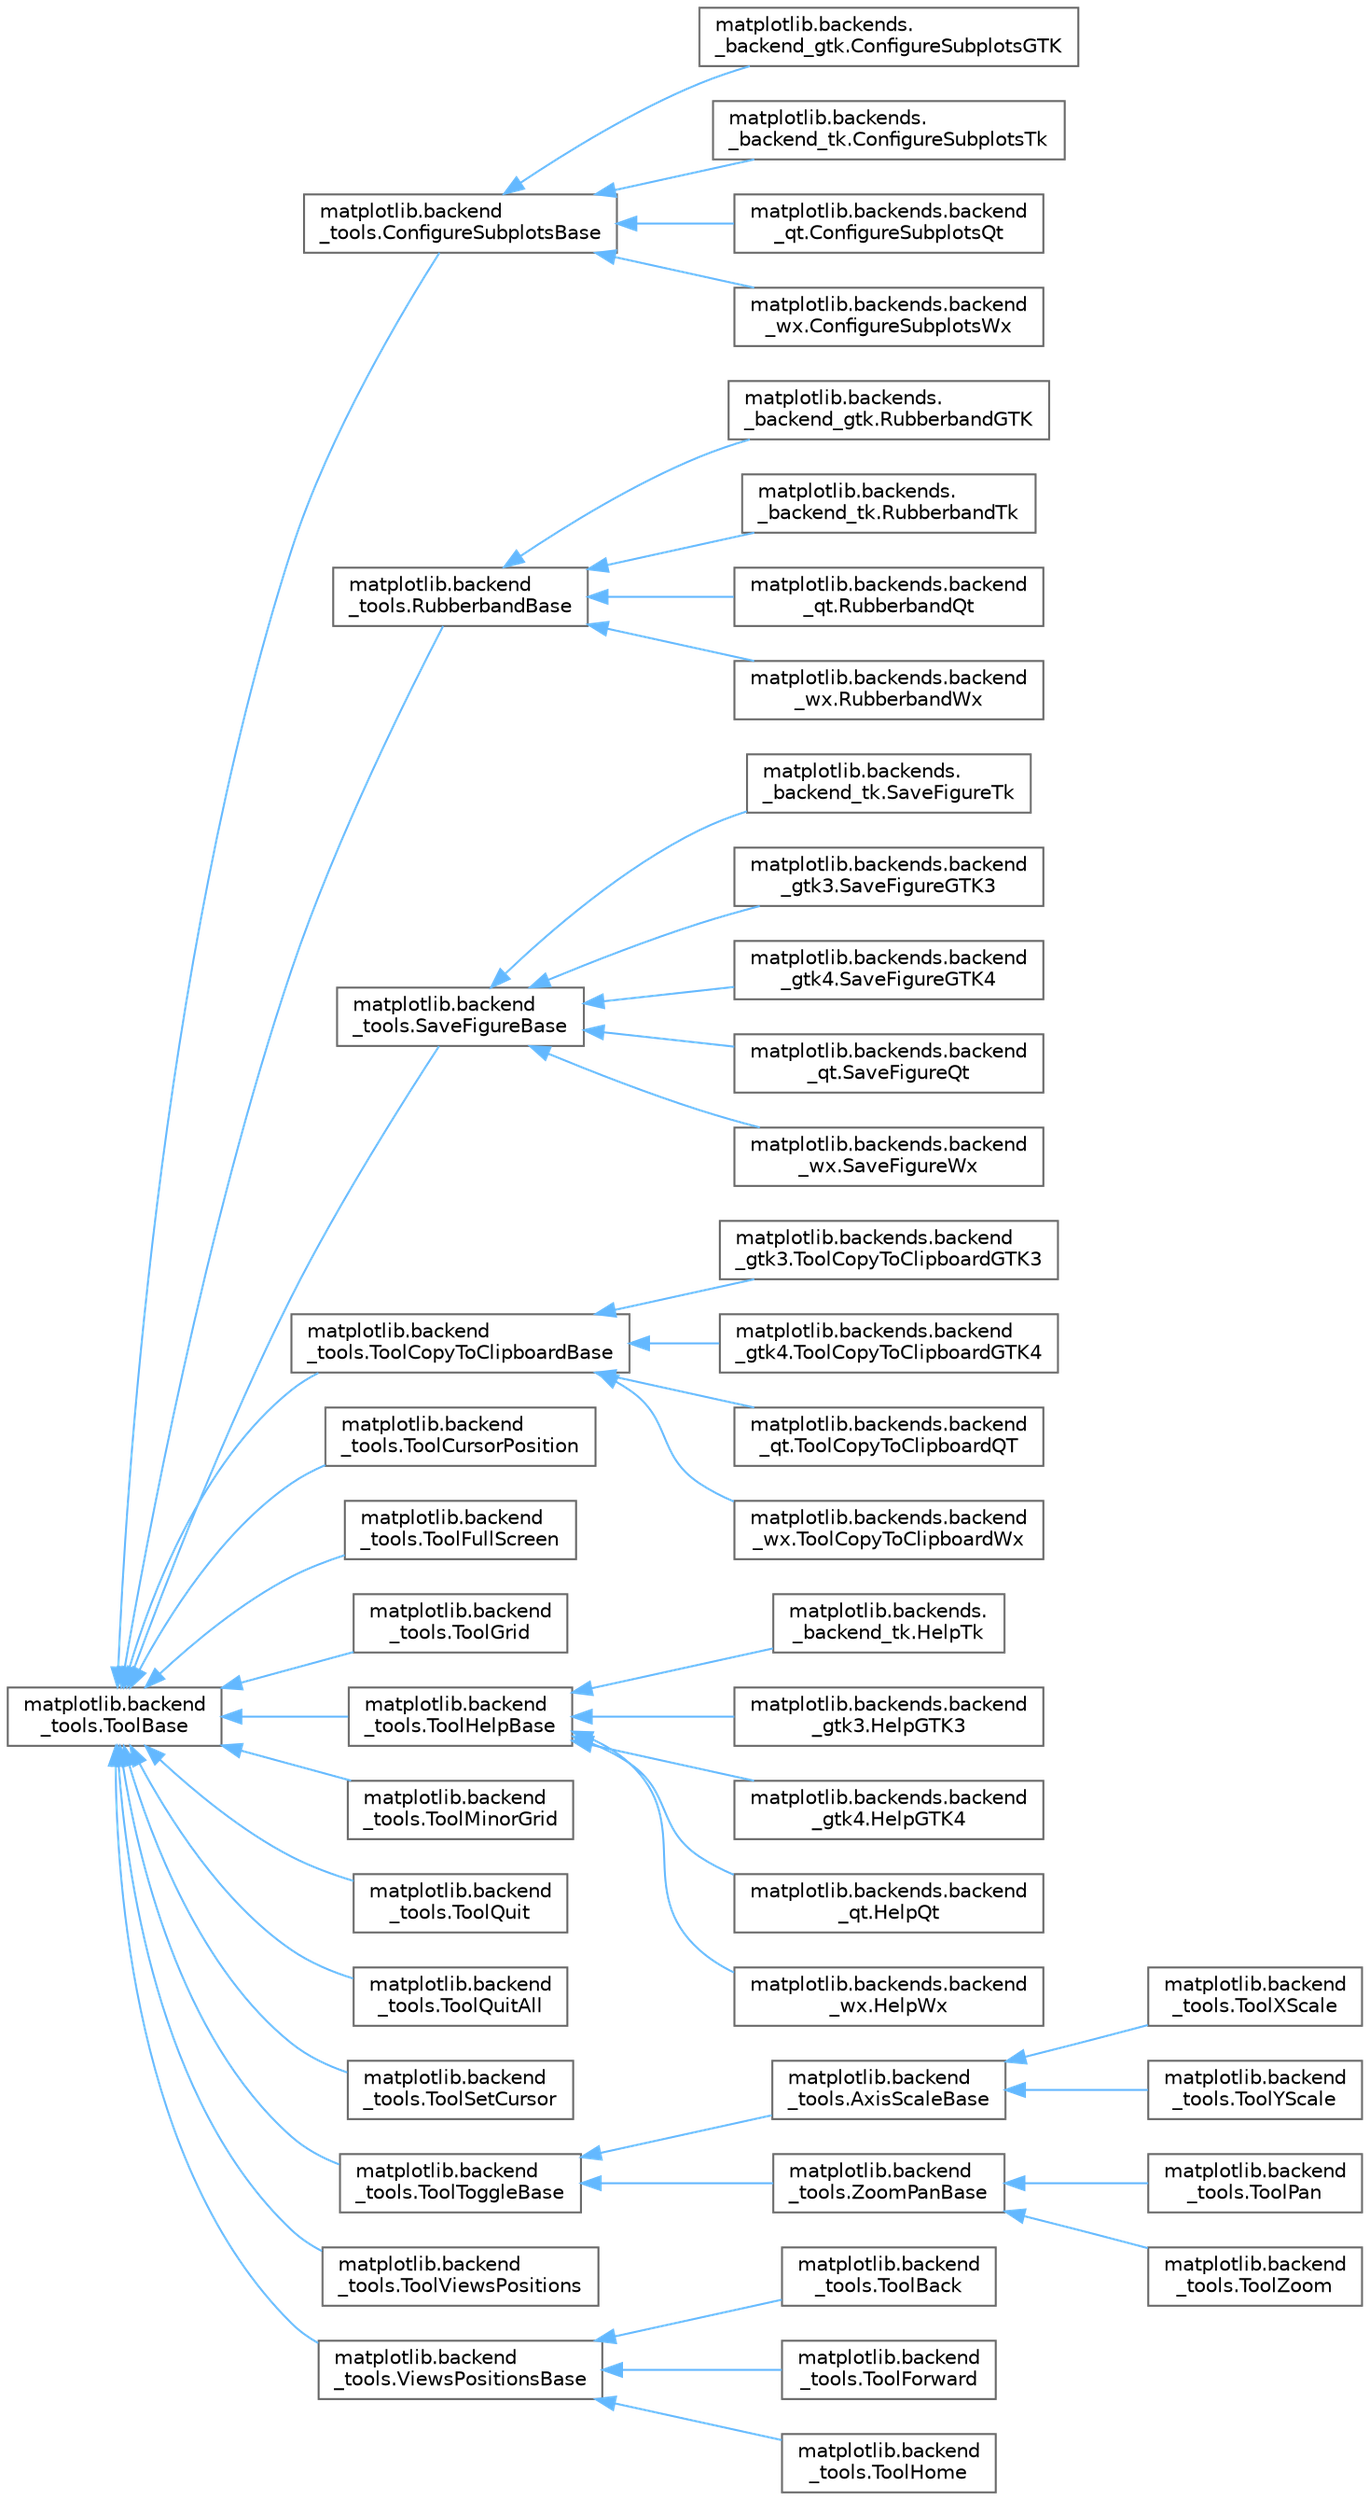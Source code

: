 digraph "Graphical Class Hierarchy"
{
 // LATEX_PDF_SIZE
  bgcolor="transparent";
  edge [fontname=Helvetica,fontsize=10,labelfontname=Helvetica,labelfontsize=10];
  node [fontname=Helvetica,fontsize=10,shape=box,height=0.2,width=0.4];
  rankdir="LR";
  Node0 [id="Node000000",label="matplotlib.backend\l_tools.ToolBase",height=0.2,width=0.4,color="grey40", fillcolor="white", style="filled",URL="$df/dcc/classmatplotlib_1_1backend__tools_1_1ToolBase.html",tooltip=" "];
  Node0 -> Node1 [id="edge3629_Node000000_Node000001",dir="back",color="steelblue1",style="solid",tooltip=" "];
  Node1 [id="Node000001",label="matplotlib.backend\l_tools.ConfigureSubplotsBase",height=0.2,width=0.4,color="grey40", fillcolor="white", style="filled",URL="$d5/d68/classmatplotlib_1_1backend__tools_1_1ConfigureSubplotsBase.html",tooltip=" "];
  Node1 -> Node2 [id="edge3630_Node000001_Node000002",dir="back",color="steelblue1",style="solid",tooltip=" "];
  Node2 [id="Node000002",label="matplotlib.backends.\l_backend_gtk.ConfigureSubplotsGTK",height=0.2,width=0.4,color="grey40", fillcolor="white", style="filled",URL="$df/dd2/classmatplotlib_1_1backends_1_1__backend__gtk_1_1ConfigureSubplotsGTK.html",tooltip=" "];
  Node1 -> Node3 [id="edge3631_Node000001_Node000003",dir="back",color="steelblue1",style="solid",tooltip=" "];
  Node3 [id="Node000003",label="matplotlib.backends.\l_backend_tk.ConfigureSubplotsTk",height=0.2,width=0.4,color="grey40", fillcolor="white", style="filled",URL="$d4/df9/classmatplotlib_1_1backends_1_1__backend__tk_1_1ConfigureSubplotsTk.html",tooltip=" "];
  Node1 -> Node4 [id="edge3632_Node000001_Node000004",dir="back",color="steelblue1",style="solid",tooltip=" "];
  Node4 [id="Node000004",label="matplotlib.backends.backend\l_qt.ConfigureSubplotsQt",height=0.2,width=0.4,color="grey40", fillcolor="white", style="filled",URL="$df/d96/classmatplotlib_1_1backends_1_1backend__qt_1_1ConfigureSubplotsQt.html",tooltip=" "];
  Node1 -> Node5 [id="edge3633_Node000001_Node000005",dir="back",color="steelblue1",style="solid",tooltip=" "];
  Node5 [id="Node000005",label="matplotlib.backends.backend\l_wx.ConfigureSubplotsWx",height=0.2,width=0.4,color="grey40", fillcolor="white", style="filled",URL="$d4/d05/classmatplotlib_1_1backends_1_1backend__wx_1_1ConfigureSubplotsWx.html",tooltip=" "];
  Node0 -> Node6 [id="edge3634_Node000000_Node000006",dir="back",color="steelblue1",style="solid",tooltip=" "];
  Node6 [id="Node000006",label="matplotlib.backend\l_tools.RubberbandBase",height=0.2,width=0.4,color="grey40", fillcolor="white", style="filled",URL="$d5/d7c/classmatplotlib_1_1backend__tools_1_1RubberbandBase.html",tooltip=" "];
  Node6 -> Node7 [id="edge3635_Node000006_Node000007",dir="back",color="steelblue1",style="solid",tooltip=" "];
  Node7 [id="Node000007",label="matplotlib.backends.\l_backend_gtk.RubberbandGTK",height=0.2,width=0.4,color="grey40", fillcolor="white", style="filled",URL="$d4/da3/classmatplotlib_1_1backends_1_1__backend__gtk_1_1RubberbandGTK.html",tooltip=" "];
  Node6 -> Node8 [id="edge3636_Node000006_Node000008",dir="back",color="steelblue1",style="solid",tooltip=" "];
  Node8 [id="Node000008",label="matplotlib.backends.\l_backend_tk.RubberbandTk",height=0.2,width=0.4,color="grey40", fillcolor="white", style="filled",URL="$d4/d12/classmatplotlib_1_1backends_1_1__backend__tk_1_1RubberbandTk.html",tooltip=" "];
  Node6 -> Node9 [id="edge3637_Node000006_Node000009",dir="back",color="steelblue1",style="solid",tooltip=" "];
  Node9 [id="Node000009",label="matplotlib.backends.backend\l_qt.RubberbandQt",height=0.2,width=0.4,color="grey40", fillcolor="white", style="filled",URL="$d1/d73/classmatplotlib_1_1backends_1_1backend__qt_1_1RubberbandQt.html",tooltip=" "];
  Node6 -> Node10 [id="edge3638_Node000006_Node000010",dir="back",color="steelblue1",style="solid",tooltip=" "];
  Node10 [id="Node000010",label="matplotlib.backends.backend\l_wx.RubberbandWx",height=0.2,width=0.4,color="grey40", fillcolor="white", style="filled",URL="$d8/dc9/classmatplotlib_1_1backends_1_1backend__wx_1_1RubberbandWx.html",tooltip=" "];
  Node0 -> Node11 [id="edge3639_Node000000_Node000011",dir="back",color="steelblue1",style="solid",tooltip=" "];
  Node11 [id="Node000011",label="matplotlib.backend\l_tools.SaveFigureBase",height=0.2,width=0.4,color="grey40", fillcolor="white", style="filled",URL="$d3/d12/classmatplotlib_1_1backend__tools_1_1SaveFigureBase.html",tooltip=" "];
  Node11 -> Node12 [id="edge3640_Node000011_Node000012",dir="back",color="steelblue1",style="solid",tooltip=" "];
  Node12 [id="Node000012",label="matplotlib.backends.\l_backend_tk.SaveFigureTk",height=0.2,width=0.4,color="grey40", fillcolor="white", style="filled",URL="$d2/d6e/classmatplotlib_1_1backends_1_1__backend__tk_1_1SaveFigureTk.html",tooltip=" "];
  Node11 -> Node13 [id="edge3641_Node000011_Node000013",dir="back",color="steelblue1",style="solid",tooltip=" "];
  Node13 [id="Node000013",label="matplotlib.backends.backend\l_gtk3.SaveFigureGTK3",height=0.2,width=0.4,color="grey40", fillcolor="white", style="filled",URL="$d5/ddc/classmatplotlib_1_1backends_1_1backend__gtk3_1_1SaveFigureGTK3.html",tooltip=" "];
  Node11 -> Node14 [id="edge3642_Node000011_Node000014",dir="back",color="steelblue1",style="solid",tooltip=" "];
  Node14 [id="Node000014",label="matplotlib.backends.backend\l_gtk4.SaveFigureGTK4",height=0.2,width=0.4,color="grey40", fillcolor="white", style="filled",URL="$d4/da4/classmatplotlib_1_1backends_1_1backend__gtk4_1_1SaveFigureGTK4.html",tooltip=" "];
  Node11 -> Node15 [id="edge3643_Node000011_Node000015",dir="back",color="steelblue1",style="solid",tooltip=" "];
  Node15 [id="Node000015",label="matplotlib.backends.backend\l_qt.SaveFigureQt",height=0.2,width=0.4,color="grey40", fillcolor="white", style="filled",URL="$d0/d18/classmatplotlib_1_1backends_1_1backend__qt_1_1SaveFigureQt.html",tooltip=" "];
  Node11 -> Node16 [id="edge3644_Node000011_Node000016",dir="back",color="steelblue1",style="solid",tooltip=" "];
  Node16 [id="Node000016",label="matplotlib.backends.backend\l_wx.SaveFigureWx",height=0.2,width=0.4,color="grey40", fillcolor="white", style="filled",URL="$dc/d05/classmatplotlib_1_1backends_1_1backend__wx_1_1SaveFigureWx.html",tooltip=" "];
  Node0 -> Node17 [id="edge3645_Node000000_Node000017",dir="back",color="steelblue1",style="solid",tooltip=" "];
  Node17 [id="Node000017",label="matplotlib.backend\l_tools.ToolCopyToClipboardBase",height=0.2,width=0.4,color="grey40", fillcolor="white", style="filled",URL="$d0/d69/classmatplotlib_1_1backend__tools_1_1ToolCopyToClipboardBase.html",tooltip=" "];
  Node17 -> Node18 [id="edge3646_Node000017_Node000018",dir="back",color="steelblue1",style="solid",tooltip=" "];
  Node18 [id="Node000018",label="matplotlib.backends.backend\l_gtk3.ToolCopyToClipboardGTK3",height=0.2,width=0.4,color="grey40", fillcolor="white", style="filled",URL="$d9/d56/classmatplotlib_1_1backends_1_1backend__gtk3_1_1ToolCopyToClipboardGTK3.html",tooltip=" "];
  Node17 -> Node19 [id="edge3647_Node000017_Node000019",dir="back",color="steelblue1",style="solid",tooltip=" "];
  Node19 [id="Node000019",label="matplotlib.backends.backend\l_gtk4.ToolCopyToClipboardGTK4",height=0.2,width=0.4,color="grey40", fillcolor="white", style="filled",URL="$db/d98/classmatplotlib_1_1backends_1_1backend__gtk4_1_1ToolCopyToClipboardGTK4.html",tooltip=" "];
  Node17 -> Node20 [id="edge3648_Node000017_Node000020",dir="back",color="steelblue1",style="solid",tooltip=" "];
  Node20 [id="Node000020",label="matplotlib.backends.backend\l_qt.ToolCopyToClipboardQT",height=0.2,width=0.4,color="grey40", fillcolor="white", style="filled",URL="$d3/d3c/classmatplotlib_1_1backends_1_1backend__qt_1_1ToolCopyToClipboardQT.html",tooltip=" "];
  Node17 -> Node21 [id="edge3649_Node000017_Node000021",dir="back",color="steelblue1",style="solid",tooltip=" "];
  Node21 [id="Node000021",label="matplotlib.backends.backend\l_wx.ToolCopyToClipboardWx",height=0.2,width=0.4,color="grey40", fillcolor="white", style="filled",URL="$d5/d40/classmatplotlib_1_1backends_1_1backend__wx_1_1ToolCopyToClipboardWx.html",tooltip=" "];
  Node0 -> Node22 [id="edge3650_Node000000_Node000022",dir="back",color="steelblue1",style="solid",tooltip=" "];
  Node22 [id="Node000022",label="matplotlib.backend\l_tools.ToolCursorPosition",height=0.2,width=0.4,color="grey40", fillcolor="white", style="filled",URL="$d0/da4/classmatplotlib_1_1backend__tools_1_1ToolCursorPosition.html",tooltip=" "];
  Node0 -> Node23 [id="edge3651_Node000000_Node000023",dir="back",color="steelblue1",style="solid",tooltip=" "];
  Node23 [id="Node000023",label="matplotlib.backend\l_tools.ToolFullScreen",height=0.2,width=0.4,color="grey40", fillcolor="white", style="filled",URL="$da/dcf/classmatplotlib_1_1backend__tools_1_1ToolFullScreen.html",tooltip=" "];
  Node0 -> Node24 [id="edge3652_Node000000_Node000024",dir="back",color="steelblue1",style="solid",tooltip=" "];
  Node24 [id="Node000024",label="matplotlib.backend\l_tools.ToolGrid",height=0.2,width=0.4,color="grey40", fillcolor="white", style="filled",URL="$d7/db1/classmatplotlib_1_1backend__tools_1_1ToolGrid.html",tooltip=" "];
  Node0 -> Node25 [id="edge3653_Node000000_Node000025",dir="back",color="steelblue1",style="solid",tooltip=" "];
  Node25 [id="Node000025",label="matplotlib.backend\l_tools.ToolHelpBase",height=0.2,width=0.4,color="grey40", fillcolor="white", style="filled",URL="$d1/dd9/classmatplotlib_1_1backend__tools_1_1ToolHelpBase.html",tooltip=" "];
  Node25 -> Node26 [id="edge3654_Node000025_Node000026",dir="back",color="steelblue1",style="solid",tooltip=" "];
  Node26 [id="Node000026",label="matplotlib.backends.\l_backend_tk.HelpTk",height=0.2,width=0.4,color="grey40", fillcolor="white", style="filled",URL="$d3/daf/classmatplotlib_1_1backends_1_1__backend__tk_1_1HelpTk.html",tooltip=" "];
  Node25 -> Node27 [id="edge3655_Node000025_Node000027",dir="back",color="steelblue1",style="solid",tooltip=" "];
  Node27 [id="Node000027",label="matplotlib.backends.backend\l_gtk3.HelpGTK3",height=0.2,width=0.4,color="grey40", fillcolor="white", style="filled",URL="$dd/d28/classmatplotlib_1_1backends_1_1backend__gtk3_1_1HelpGTK3.html",tooltip=" "];
  Node25 -> Node28 [id="edge3656_Node000025_Node000028",dir="back",color="steelblue1",style="solid",tooltip=" "];
  Node28 [id="Node000028",label="matplotlib.backends.backend\l_gtk4.HelpGTK4",height=0.2,width=0.4,color="grey40", fillcolor="white", style="filled",URL="$d0/dc6/classmatplotlib_1_1backends_1_1backend__gtk4_1_1HelpGTK4.html",tooltip=" "];
  Node25 -> Node29 [id="edge3657_Node000025_Node000029",dir="back",color="steelblue1",style="solid",tooltip=" "];
  Node29 [id="Node000029",label="matplotlib.backends.backend\l_qt.HelpQt",height=0.2,width=0.4,color="grey40", fillcolor="white", style="filled",URL="$d8/df8/classmatplotlib_1_1backends_1_1backend__qt_1_1HelpQt.html",tooltip=" "];
  Node25 -> Node30 [id="edge3658_Node000025_Node000030",dir="back",color="steelblue1",style="solid",tooltip=" "];
  Node30 [id="Node000030",label="matplotlib.backends.backend\l_wx.HelpWx",height=0.2,width=0.4,color="grey40", fillcolor="white", style="filled",URL="$d9/d81/classmatplotlib_1_1backends_1_1backend__wx_1_1HelpWx.html",tooltip=" "];
  Node0 -> Node31 [id="edge3659_Node000000_Node000031",dir="back",color="steelblue1",style="solid",tooltip=" "];
  Node31 [id="Node000031",label="matplotlib.backend\l_tools.ToolMinorGrid",height=0.2,width=0.4,color="grey40", fillcolor="white", style="filled",URL="$d8/d99/classmatplotlib_1_1backend__tools_1_1ToolMinorGrid.html",tooltip=" "];
  Node0 -> Node32 [id="edge3660_Node000000_Node000032",dir="back",color="steelblue1",style="solid",tooltip=" "];
  Node32 [id="Node000032",label="matplotlib.backend\l_tools.ToolQuit",height=0.2,width=0.4,color="grey40", fillcolor="white", style="filled",URL="$db/d1d/classmatplotlib_1_1backend__tools_1_1ToolQuit.html",tooltip=" "];
  Node0 -> Node33 [id="edge3661_Node000000_Node000033",dir="back",color="steelblue1",style="solid",tooltip=" "];
  Node33 [id="Node000033",label="matplotlib.backend\l_tools.ToolQuitAll",height=0.2,width=0.4,color="grey40", fillcolor="white", style="filled",URL="$d6/d59/classmatplotlib_1_1backend__tools_1_1ToolQuitAll.html",tooltip=" "];
  Node0 -> Node34 [id="edge3662_Node000000_Node000034",dir="back",color="steelblue1",style="solid",tooltip=" "];
  Node34 [id="Node000034",label="matplotlib.backend\l_tools.ToolSetCursor",height=0.2,width=0.4,color="grey40", fillcolor="white", style="filled",URL="$dc/d76/classmatplotlib_1_1backend__tools_1_1ToolSetCursor.html",tooltip=" "];
  Node0 -> Node35 [id="edge3663_Node000000_Node000035",dir="back",color="steelblue1",style="solid",tooltip=" "];
  Node35 [id="Node000035",label="matplotlib.backend\l_tools.ToolToggleBase",height=0.2,width=0.4,color="grey40", fillcolor="white", style="filled",URL="$d8/dfa/classmatplotlib_1_1backend__tools_1_1ToolToggleBase.html",tooltip=" "];
  Node35 -> Node36 [id="edge3664_Node000035_Node000036",dir="back",color="steelblue1",style="solid",tooltip=" "];
  Node36 [id="Node000036",label="matplotlib.backend\l_tools.AxisScaleBase",height=0.2,width=0.4,color="grey40", fillcolor="white", style="filled",URL="$d8/d62/classmatplotlib_1_1backend__tools_1_1AxisScaleBase.html",tooltip=" "];
  Node36 -> Node37 [id="edge3665_Node000036_Node000037",dir="back",color="steelblue1",style="solid",tooltip=" "];
  Node37 [id="Node000037",label="matplotlib.backend\l_tools.ToolXScale",height=0.2,width=0.4,color="grey40", fillcolor="white", style="filled",URL="$d7/de3/classmatplotlib_1_1backend__tools_1_1ToolXScale.html",tooltip=" "];
  Node36 -> Node38 [id="edge3666_Node000036_Node000038",dir="back",color="steelblue1",style="solid",tooltip=" "];
  Node38 [id="Node000038",label="matplotlib.backend\l_tools.ToolYScale",height=0.2,width=0.4,color="grey40", fillcolor="white", style="filled",URL="$dd/d57/classmatplotlib_1_1backend__tools_1_1ToolYScale.html",tooltip=" "];
  Node35 -> Node39 [id="edge3667_Node000035_Node000039",dir="back",color="steelblue1",style="solid",tooltip=" "];
  Node39 [id="Node000039",label="matplotlib.backend\l_tools.ZoomPanBase",height=0.2,width=0.4,color="grey40", fillcolor="white", style="filled",URL="$d0/da2/classmatplotlib_1_1backend__tools_1_1ZoomPanBase.html",tooltip=" "];
  Node39 -> Node40 [id="edge3668_Node000039_Node000040",dir="back",color="steelblue1",style="solid",tooltip=" "];
  Node40 [id="Node000040",label="matplotlib.backend\l_tools.ToolPan",height=0.2,width=0.4,color="grey40", fillcolor="white", style="filled",URL="$d3/d17/classmatplotlib_1_1backend__tools_1_1ToolPan.html",tooltip=" "];
  Node39 -> Node41 [id="edge3669_Node000039_Node000041",dir="back",color="steelblue1",style="solid",tooltip=" "];
  Node41 [id="Node000041",label="matplotlib.backend\l_tools.ToolZoom",height=0.2,width=0.4,color="grey40", fillcolor="white", style="filled",URL="$d0/d13/classmatplotlib_1_1backend__tools_1_1ToolZoom.html",tooltip=" "];
  Node0 -> Node42 [id="edge3670_Node000000_Node000042",dir="back",color="steelblue1",style="solid",tooltip=" "];
  Node42 [id="Node000042",label="matplotlib.backend\l_tools.ToolViewsPositions",height=0.2,width=0.4,color="grey40", fillcolor="white", style="filled",URL="$df/d82/classmatplotlib_1_1backend__tools_1_1ToolViewsPositions.html",tooltip=" "];
  Node0 -> Node43 [id="edge3671_Node000000_Node000043",dir="back",color="steelblue1",style="solid",tooltip=" "];
  Node43 [id="Node000043",label="matplotlib.backend\l_tools.ViewsPositionsBase",height=0.2,width=0.4,color="grey40", fillcolor="white", style="filled",URL="$dc/d49/classmatplotlib_1_1backend__tools_1_1ViewsPositionsBase.html",tooltip=" "];
  Node43 -> Node44 [id="edge3672_Node000043_Node000044",dir="back",color="steelblue1",style="solid",tooltip=" "];
  Node44 [id="Node000044",label="matplotlib.backend\l_tools.ToolBack",height=0.2,width=0.4,color="grey40", fillcolor="white", style="filled",URL="$d7/dbb/classmatplotlib_1_1backend__tools_1_1ToolBack.html",tooltip=" "];
  Node43 -> Node45 [id="edge3673_Node000043_Node000045",dir="back",color="steelblue1",style="solid",tooltip=" "];
  Node45 [id="Node000045",label="matplotlib.backend\l_tools.ToolForward",height=0.2,width=0.4,color="grey40", fillcolor="white", style="filled",URL="$dc/d25/classmatplotlib_1_1backend__tools_1_1ToolForward.html",tooltip=" "];
  Node43 -> Node46 [id="edge3674_Node000043_Node000046",dir="back",color="steelblue1",style="solid",tooltip=" "];
  Node46 [id="Node000046",label="matplotlib.backend\l_tools.ToolHome",height=0.2,width=0.4,color="grey40", fillcolor="white", style="filled",URL="$d9/d00/classmatplotlib_1_1backend__tools_1_1ToolHome.html",tooltip=" "];
}
